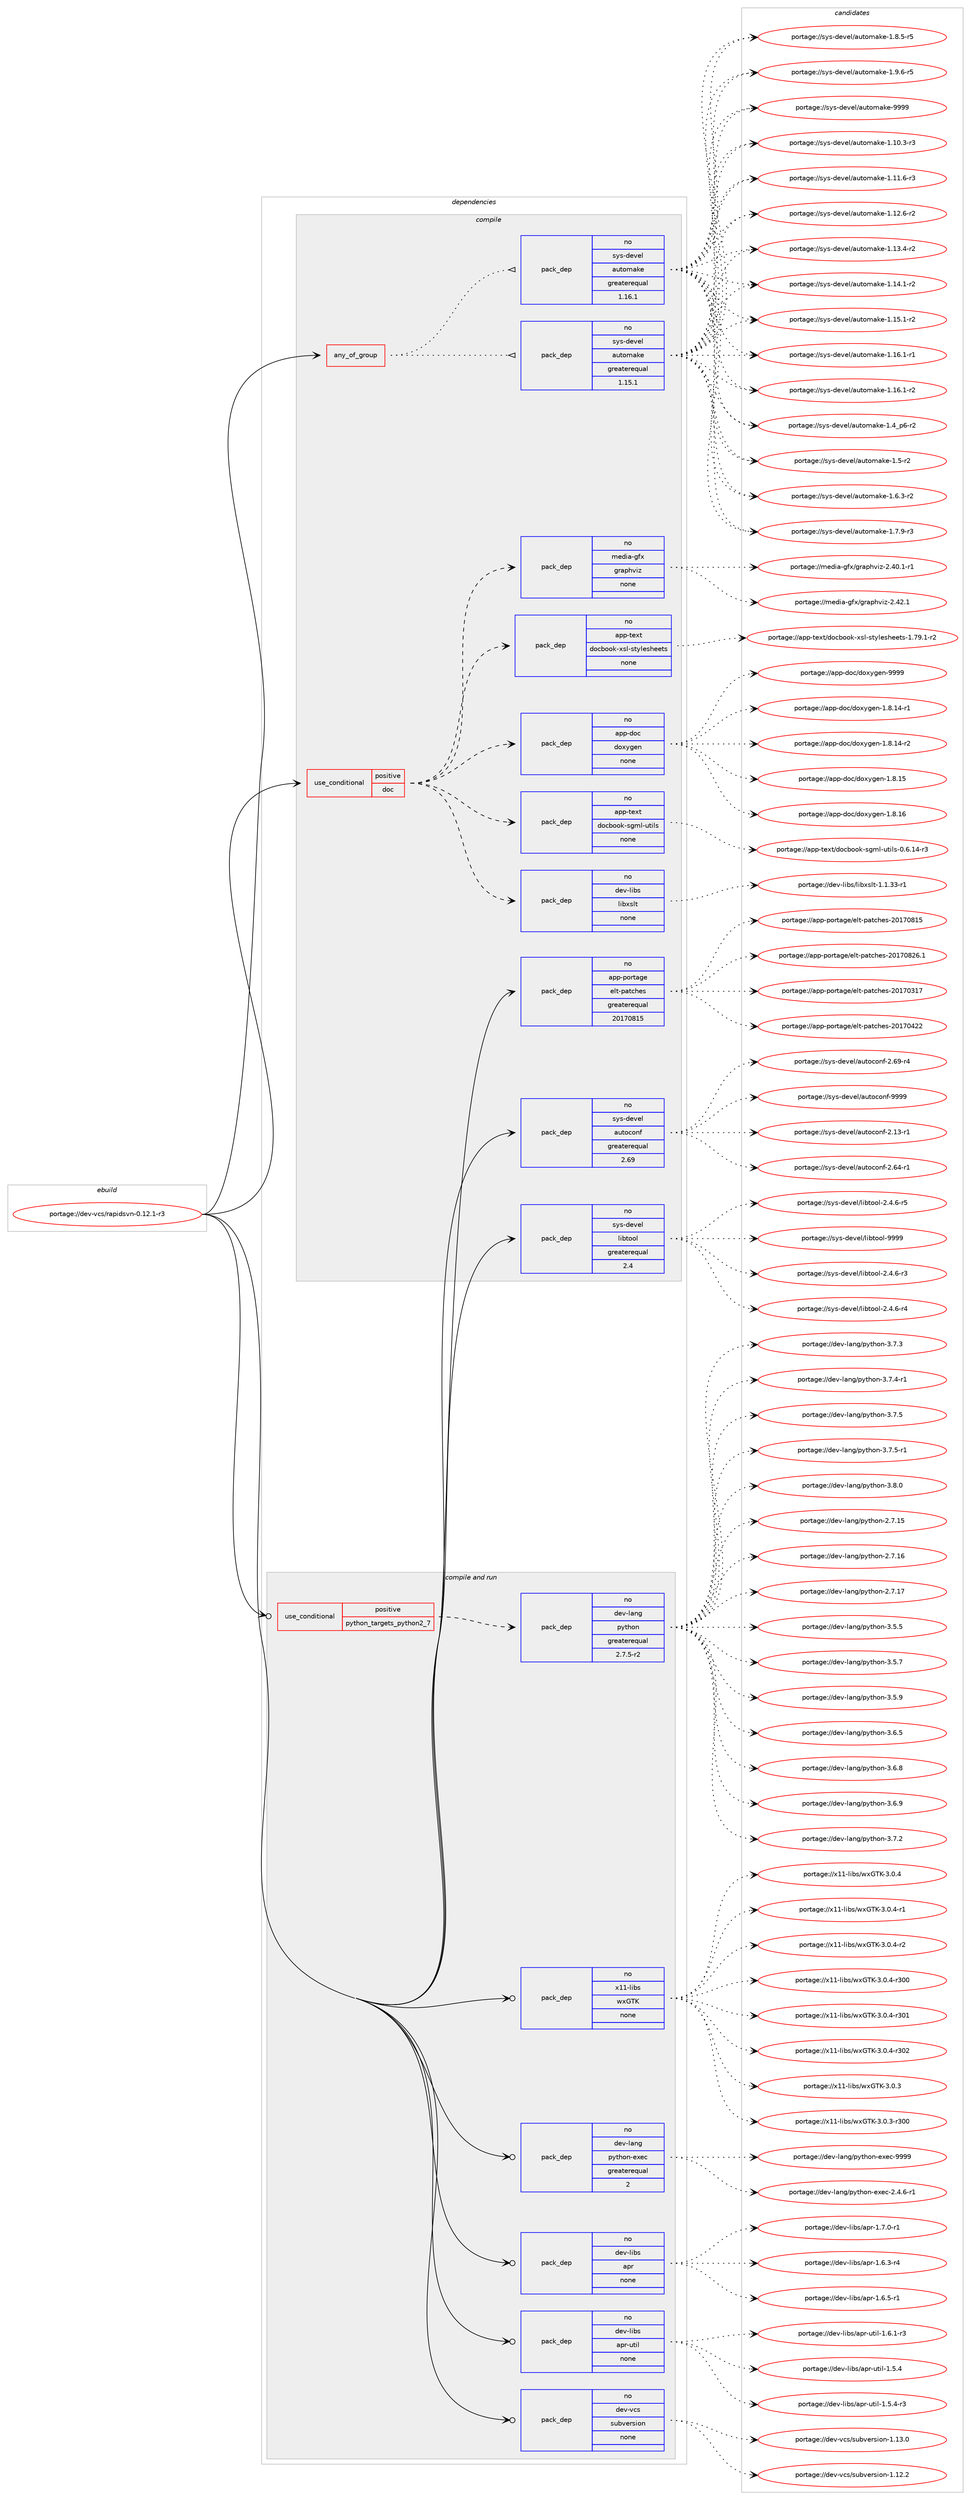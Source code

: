 digraph prolog {

# *************
# Graph options
# *************

newrank=true;
concentrate=true;
compound=true;
graph [rankdir=LR,fontname=Helvetica,fontsize=10,ranksep=1.5];#, ranksep=2.5, nodesep=0.2];
edge  [arrowhead=vee];
node  [fontname=Helvetica,fontsize=10];

# **********
# The ebuild
# **********

subgraph cluster_leftcol {
color=gray;
rank=same;
label=<<i>ebuild</i>>;
id [label="portage://dev-vcs/rapidsvn-0.12.1-r3", color=red, width=4, href="../dev-vcs/rapidsvn-0.12.1-r3.svg"];
}

# ****************
# The dependencies
# ****************

subgraph cluster_midcol {
color=gray;
label=<<i>dependencies</i>>;
subgraph cluster_compile {
fillcolor="#eeeeee";
style=filled;
label=<<i>compile</i>>;
subgraph any3670 {
dependency268296 [label=<<TABLE BORDER="0" CELLBORDER="1" CELLSPACING="0" CELLPADDING="4"><TR><TD CELLPADDING="10">any_of_group</TD></TR></TABLE>>, shape=none, color=red];subgraph pack192067 {
dependency268297 [label=<<TABLE BORDER="0" CELLBORDER="1" CELLSPACING="0" CELLPADDING="4" WIDTH="220"><TR><TD ROWSPAN="6" CELLPADDING="30">pack_dep</TD></TR><TR><TD WIDTH="110">no</TD></TR><TR><TD>sys-devel</TD></TR><TR><TD>automake</TD></TR><TR><TD>greaterequal</TD></TR><TR><TD>1.16.1</TD></TR></TABLE>>, shape=none, color=blue];
}
dependency268296:e -> dependency268297:w [weight=20,style="dotted",arrowhead="oinv"];
subgraph pack192068 {
dependency268298 [label=<<TABLE BORDER="0" CELLBORDER="1" CELLSPACING="0" CELLPADDING="4" WIDTH="220"><TR><TD ROWSPAN="6" CELLPADDING="30">pack_dep</TD></TR><TR><TD WIDTH="110">no</TD></TR><TR><TD>sys-devel</TD></TR><TR><TD>automake</TD></TR><TR><TD>greaterequal</TD></TR><TR><TD>1.15.1</TD></TR></TABLE>>, shape=none, color=blue];
}
dependency268296:e -> dependency268298:w [weight=20,style="dotted",arrowhead="oinv"];
}
id:e -> dependency268296:w [weight=20,style="solid",arrowhead="vee"];
subgraph cond72485 {
dependency268299 [label=<<TABLE BORDER="0" CELLBORDER="1" CELLSPACING="0" CELLPADDING="4"><TR><TD ROWSPAN="3" CELLPADDING="10">use_conditional</TD></TR><TR><TD>positive</TD></TR><TR><TD>doc</TD></TR></TABLE>>, shape=none, color=red];
subgraph pack192069 {
dependency268300 [label=<<TABLE BORDER="0" CELLBORDER="1" CELLSPACING="0" CELLPADDING="4" WIDTH="220"><TR><TD ROWSPAN="6" CELLPADDING="30">pack_dep</TD></TR><TR><TD WIDTH="110">no</TD></TR><TR><TD>dev-libs</TD></TR><TR><TD>libxslt</TD></TR><TR><TD>none</TD></TR><TR><TD></TD></TR></TABLE>>, shape=none, color=blue];
}
dependency268299:e -> dependency268300:w [weight=20,style="dashed",arrowhead="vee"];
subgraph pack192070 {
dependency268301 [label=<<TABLE BORDER="0" CELLBORDER="1" CELLSPACING="0" CELLPADDING="4" WIDTH="220"><TR><TD ROWSPAN="6" CELLPADDING="30">pack_dep</TD></TR><TR><TD WIDTH="110">no</TD></TR><TR><TD>app-text</TD></TR><TR><TD>docbook-sgml-utils</TD></TR><TR><TD>none</TD></TR><TR><TD></TD></TR></TABLE>>, shape=none, color=blue];
}
dependency268299:e -> dependency268301:w [weight=20,style="dashed",arrowhead="vee"];
subgraph pack192071 {
dependency268302 [label=<<TABLE BORDER="0" CELLBORDER="1" CELLSPACING="0" CELLPADDING="4" WIDTH="220"><TR><TD ROWSPAN="6" CELLPADDING="30">pack_dep</TD></TR><TR><TD WIDTH="110">no</TD></TR><TR><TD>app-doc</TD></TR><TR><TD>doxygen</TD></TR><TR><TD>none</TD></TR><TR><TD></TD></TR></TABLE>>, shape=none, color=blue];
}
dependency268299:e -> dependency268302:w [weight=20,style="dashed",arrowhead="vee"];
subgraph pack192072 {
dependency268303 [label=<<TABLE BORDER="0" CELLBORDER="1" CELLSPACING="0" CELLPADDING="4" WIDTH="220"><TR><TD ROWSPAN="6" CELLPADDING="30">pack_dep</TD></TR><TR><TD WIDTH="110">no</TD></TR><TR><TD>app-text</TD></TR><TR><TD>docbook-xsl-stylesheets</TD></TR><TR><TD>none</TD></TR><TR><TD></TD></TR></TABLE>>, shape=none, color=blue];
}
dependency268299:e -> dependency268303:w [weight=20,style="dashed",arrowhead="vee"];
subgraph pack192073 {
dependency268304 [label=<<TABLE BORDER="0" CELLBORDER="1" CELLSPACING="0" CELLPADDING="4" WIDTH="220"><TR><TD ROWSPAN="6" CELLPADDING="30">pack_dep</TD></TR><TR><TD WIDTH="110">no</TD></TR><TR><TD>media-gfx</TD></TR><TR><TD>graphviz</TD></TR><TR><TD>none</TD></TR><TR><TD></TD></TR></TABLE>>, shape=none, color=blue];
}
dependency268299:e -> dependency268304:w [weight=20,style="dashed",arrowhead="vee"];
}
id:e -> dependency268299:w [weight=20,style="solid",arrowhead="vee"];
subgraph pack192074 {
dependency268305 [label=<<TABLE BORDER="0" CELLBORDER="1" CELLSPACING="0" CELLPADDING="4" WIDTH="220"><TR><TD ROWSPAN="6" CELLPADDING="30">pack_dep</TD></TR><TR><TD WIDTH="110">no</TD></TR><TR><TD>app-portage</TD></TR><TR><TD>elt-patches</TD></TR><TR><TD>greaterequal</TD></TR><TR><TD>20170815</TD></TR></TABLE>>, shape=none, color=blue];
}
id:e -> dependency268305:w [weight=20,style="solid",arrowhead="vee"];
subgraph pack192075 {
dependency268306 [label=<<TABLE BORDER="0" CELLBORDER="1" CELLSPACING="0" CELLPADDING="4" WIDTH="220"><TR><TD ROWSPAN="6" CELLPADDING="30">pack_dep</TD></TR><TR><TD WIDTH="110">no</TD></TR><TR><TD>sys-devel</TD></TR><TR><TD>autoconf</TD></TR><TR><TD>greaterequal</TD></TR><TR><TD>2.69</TD></TR></TABLE>>, shape=none, color=blue];
}
id:e -> dependency268306:w [weight=20,style="solid",arrowhead="vee"];
subgraph pack192076 {
dependency268307 [label=<<TABLE BORDER="0" CELLBORDER="1" CELLSPACING="0" CELLPADDING="4" WIDTH="220"><TR><TD ROWSPAN="6" CELLPADDING="30">pack_dep</TD></TR><TR><TD WIDTH="110">no</TD></TR><TR><TD>sys-devel</TD></TR><TR><TD>libtool</TD></TR><TR><TD>greaterequal</TD></TR><TR><TD>2.4</TD></TR></TABLE>>, shape=none, color=blue];
}
id:e -> dependency268307:w [weight=20,style="solid",arrowhead="vee"];
}
subgraph cluster_compileandrun {
fillcolor="#eeeeee";
style=filled;
label=<<i>compile and run</i>>;
subgraph cond72486 {
dependency268308 [label=<<TABLE BORDER="0" CELLBORDER="1" CELLSPACING="0" CELLPADDING="4"><TR><TD ROWSPAN="3" CELLPADDING="10">use_conditional</TD></TR><TR><TD>positive</TD></TR><TR><TD>python_targets_python2_7</TD></TR></TABLE>>, shape=none, color=red];
subgraph pack192077 {
dependency268309 [label=<<TABLE BORDER="0" CELLBORDER="1" CELLSPACING="0" CELLPADDING="4" WIDTH="220"><TR><TD ROWSPAN="6" CELLPADDING="30">pack_dep</TD></TR><TR><TD WIDTH="110">no</TD></TR><TR><TD>dev-lang</TD></TR><TR><TD>python</TD></TR><TR><TD>greaterequal</TD></TR><TR><TD>2.7.5-r2</TD></TR></TABLE>>, shape=none, color=blue];
}
dependency268308:e -> dependency268309:w [weight=20,style="dashed",arrowhead="vee"];
}
id:e -> dependency268308:w [weight=20,style="solid",arrowhead="odotvee"];
subgraph pack192078 {
dependency268310 [label=<<TABLE BORDER="0" CELLBORDER="1" CELLSPACING="0" CELLPADDING="4" WIDTH="220"><TR><TD ROWSPAN="6" CELLPADDING="30">pack_dep</TD></TR><TR><TD WIDTH="110">no</TD></TR><TR><TD>dev-lang</TD></TR><TR><TD>python-exec</TD></TR><TR><TD>greaterequal</TD></TR><TR><TD>2</TD></TR></TABLE>>, shape=none, color=blue];
}
id:e -> dependency268310:w [weight=20,style="solid",arrowhead="odotvee"];
subgraph pack192079 {
dependency268311 [label=<<TABLE BORDER="0" CELLBORDER="1" CELLSPACING="0" CELLPADDING="4" WIDTH="220"><TR><TD ROWSPAN="6" CELLPADDING="30">pack_dep</TD></TR><TR><TD WIDTH="110">no</TD></TR><TR><TD>dev-libs</TD></TR><TR><TD>apr</TD></TR><TR><TD>none</TD></TR><TR><TD></TD></TR></TABLE>>, shape=none, color=blue];
}
id:e -> dependency268311:w [weight=20,style="solid",arrowhead="odotvee"];
subgraph pack192080 {
dependency268312 [label=<<TABLE BORDER="0" CELLBORDER="1" CELLSPACING="0" CELLPADDING="4" WIDTH="220"><TR><TD ROWSPAN="6" CELLPADDING="30">pack_dep</TD></TR><TR><TD WIDTH="110">no</TD></TR><TR><TD>dev-libs</TD></TR><TR><TD>apr-util</TD></TR><TR><TD>none</TD></TR><TR><TD></TD></TR></TABLE>>, shape=none, color=blue];
}
id:e -> dependency268312:w [weight=20,style="solid",arrowhead="odotvee"];
subgraph pack192081 {
dependency268313 [label=<<TABLE BORDER="0" CELLBORDER="1" CELLSPACING="0" CELLPADDING="4" WIDTH="220"><TR><TD ROWSPAN="6" CELLPADDING="30">pack_dep</TD></TR><TR><TD WIDTH="110">no</TD></TR><TR><TD>dev-vcs</TD></TR><TR><TD>subversion</TD></TR><TR><TD>none</TD></TR><TR><TD></TD></TR></TABLE>>, shape=none, color=blue];
}
id:e -> dependency268313:w [weight=20,style="solid",arrowhead="odotvee"];
subgraph pack192082 {
dependency268314 [label=<<TABLE BORDER="0" CELLBORDER="1" CELLSPACING="0" CELLPADDING="4" WIDTH="220"><TR><TD ROWSPAN="6" CELLPADDING="30">pack_dep</TD></TR><TR><TD WIDTH="110">no</TD></TR><TR><TD>x11-libs</TD></TR><TR><TD>wxGTK</TD></TR><TR><TD>none</TD></TR><TR><TD></TD></TR></TABLE>>, shape=none, color=blue];
}
id:e -> dependency268314:w [weight=20,style="solid",arrowhead="odotvee"];
}
subgraph cluster_run {
fillcolor="#eeeeee";
style=filled;
label=<<i>run</i>>;
}
}

# **************
# The candidates
# **************

subgraph cluster_choices {
rank=same;
color=gray;
label=<<i>candidates</i>>;

subgraph choice192067 {
color=black;
nodesep=1;
choiceportage11512111545100101118101108479711711611110997107101454946494846514511451 [label="portage://sys-devel/automake-1.10.3-r3", color=red, width=4,href="../sys-devel/automake-1.10.3-r3.svg"];
choiceportage11512111545100101118101108479711711611110997107101454946494946544511451 [label="portage://sys-devel/automake-1.11.6-r3", color=red, width=4,href="../sys-devel/automake-1.11.6-r3.svg"];
choiceportage11512111545100101118101108479711711611110997107101454946495046544511450 [label="portage://sys-devel/automake-1.12.6-r2", color=red, width=4,href="../sys-devel/automake-1.12.6-r2.svg"];
choiceportage11512111545100101118101108479711711611110997107101454946495146524511450 [label="portage://sys-devel/automake-1.13.4-r2", color=red, width=4,href="../sys-devel/automake-1.13.4-r2.svg"];
choiceportage11512111545100101118101108479711711611110997107101454946495246494511450 [label="portage://sys-devel/automake-1.14.1-r2", color=red, width=4,href="../sys-devel/automake-1.14.1-r2.svg"];
choiceportage11512111545100101118101108479711711611110997107101454946495346494511450 [label="portage://sys-devel/automake-1.15.1-r2", color=red, width=4,href="../sys-devel/automake-1.15.1-r2.svg"];
choiceportage11512111545100101118101108479711711611110997107101454946495446494511449 [label="portage://sys-devel/automake-1.16.1-r1", color=red, width=4,href="../sys-devel/automake-1.16.1-r1.svg"];
choiceportage11512111545100101118101108479711711611110997107101454946495446494511450 [label="portage://sys-devel/automake-1.16.1-r2", color=red, width=4,href="../sys-devel/automake-1.16.1-r2.svg"];
choiceportage115121115451001011181011084797117116111109971071014549465295112544511450 [label="portage://sys-devel/automake-1.4_p6-r2", color=red, width=4,href="../sys-devel/automake-1.4_p6-r2.svg"];
choiceportage11512111545100101118101108479711711611110997107101454946534511450 [label="portage://sys-devel/automake-1.5-r2", color=red, width=4,href="../sys-devel/automake-1.5-r2.svg"];
choiceportage115121115451001011181011084797117116111109971071014549465446514511450 [label="portage://sys-devel/automake-1.6.3-r2", color=red, width=4,href="../sys-devel/automake-1.6.3-r2.svg"];
choiceportage115121115451001011181011084797117116111109971071014549465546574511451 [label="portage://sys-devel/automake-1.7.9-r3", color=red, width=4,href="../sys-devel/automake-1.7.9-r3.svg"];
choiceportage115121115451001011181011084797117116111109971071014549465646534511453 [label="portage://sys-devel/automake-1.8.5-r5", color=red, width=4,href="../sys-devel/automake-1.8.5-r5.svg"];
choiceportage115121115451001011181011084797117116111109971071014549465746544511453 [label="portage://sys-devel/automake-1.9.6-r5", color=red, width=4,href="../sys-devel/automake-1.9.6-r5.svg"];
choiceportage115121115451001011181011084797117116111109971071014557575757 [label="portage://sys-devel/automake-9999", color=red, width=4,href="../sys-devel/automake-9999.svg"];
dependency268297:e -> choiceportage11512111545100101118101108479711711611110997107101454946494846514511451:w [style=dotted,weight="100"];
dependency268297:e -> choiceportage11512111545100101118101108479711711611110997107101454946494946544511451:w [style=dotted,weight="100"];
dependency268297:e -> choiceportage11512111545100101118101108479711711611110997107101454946495046544511450:w [style=dotted,weight="100"];
dependency268297:e -> choiceportage11512111545100101118101108479711711611110997107101454946495146524511450:w [style=dotted,weight="100"];
dependency268297:e -> choiceportage11512111545100101118101108479711711611110997107101454946495246494511450:w [style=dotted,weight="100"];
dependency268297:e -> choiceportage11512111545100101118101108479711711611110997107101454946495346494511450:w [style=dotted,weight="100"];
dependency268297:e -> choiceportage11512111545100101118101108479711711611110997107101454946495446494511449:w [style=dotted,weight="100"];
dependency268297:e -> choiceportage11512111545100101118101108479711711611110997107101454946495446494511450:w [style=dotted,weight="100"];
dependency268297:e -> choiceportage115121115451001011181011084797117116111109971071014549465295112544511450:w [style=dotted,weight="100"];
dependency268297:e -> choiceportage11512111545100101118101108479711711611110997107101454946534511450:w [style=dotted,weight="100"];
dependency268297:e -> choiceportage115121115451001011181011084797117116111109971071014549465446514511450:w [style=dotted,weight="100"];
dependency268297:e -> choiceportage115121115451001011181011084797117116111109971071014549465546574511451:w [style=dotted,weight="100"];
dependency268297:e -> choiceportage115121115451001011181011084797117116111109971071014549465646534511453:w [style=dotted,weight="100"];
dependency268297:e -> choiceportage115121115451001011181011084797117116111109971071014549465746544511453:w [style=dotted,weight="100"];
dependency268297:e -> choiceportage115121115451001011181011084797117116111109971071014557575757:w [style=dotted,weight="100"];
}
subgraph choice192068 {
color=black;
nodesep=1;
choiceportage11512111545100101118101108479711711611110997107101454946494846514511451 [label="portage://sys-devel/automake-1.10.3-r3", color=red, width=4,href="../sys-devel/automake-1.10.3-r3.svg"];
choiceportage11512111545100101118101108479711711611110997107101454946494946544511451 [label="portage://sys-devel/automake-1.11.6-r3", color=red, width=4,href="../sys-devel/automake-1.11.6-r3.svg"];
choiceportage11512111545100101118101108479711711611110997107101454946495046544511450 [label="portage://sys-devel/automake-1.12.6-r2", color=red, width=4,href="../sys-devel/automake-1.12.6-r2.svg"];
choiceportage11512111545100101118101108479711711611110997107101454946495146524511450 [label="portage://sys-devel/automake-1.13.4-r2", color=red, width=4,href="../sys-devel/automake-1.13.4-r2.svg"];
choiceportage11512111545100101118101108479711711611110997107101454946495246494511450 [label="portage://sys-devel/automake-1.14.1-r2", color=red, width=4,href="../sys-devel/automake-1.14.1-r2.svg"];
choiceportage11512111545100101118101108479711711611110997107101454946495346494511450 [label="portage://sys-devel/automake-1.15.1-r2", color=red, width=4,href="../sys-devel/automake-1.15.1-r2.svg"];
choiceportage11512111545100101118101108479711711611110997107101454946495446494511449 [label="portage://sys-devel/automake-1.16.1-r1", color=red, width=4,href="../sys-devel/automake-1.16.1-r1.svg"];
choiceportage11512111545100101118101108479711711611110997107101454946495446494511450 [label="portage://sys-devel/automake-1.16.1-r2", color=red, width=4,href="../sys-devel/automake-1.16.1-r2.svg"];
choiceportage115121115451001011181011084797117116111109971071014549465295112544511450 [label="portage://sys-devel/automake-1.4_p6-r2", color=red, width=4,href="../sys-devel/automake-1.4_p6-r2.svg"];
choiceportage11512111545100101118101108479711711611110997107101454946534511450 [label="portage://sys-devel/automake-1.5-r2", color=red, width=4,href="../sys-devel/automake-1.5-r2.svg"];
choiceportage115121115451001011181011084797117116111109971071014549465446514511450 [label="portage://sys-devel/automake-1.6.3-r2", color=red, width=4,href="../sys-devel/automake-1.6.3-r2.svg"];
choiceportage115121115451001011181011084797117116111109971071014549465546574511451 [label="portage://sys-devel/automake-1.7.9-r3", color=red, width=4,href="../sys-devel/automake-1.7.9-r3.svg"];
choiceportage115121115451001011181011084797117116111109971071014549465646534511453 [label="portage://sys-devel/automake-1.8.5-r5", color=red, width=4,href="../sys-devel/automake-1.8.5-r5.svg"];
choiceportage115121115451001011181011084797117116111109971071014549465746544511453 [label="portage://sys-devel/automake-1.9.6-r5", color=red, width=4,href="../sys-devel/automake-1.9.6-r5.svg"];
choiceportage115121115451001011181011084797117116111109971071014557575757 [label="portage://sys-devel/automake-9999", color=red, width=4,href="../sys-devel/automake-9999.svg"];
dependency268298:e -> choiceportage11512111545100101118101108479711711611110997107101454946494846514511451:w [style=dotted,weight="100"];
dependency268298:e -> choiceportage11512111545100101118101108479711711611110997107101454946494946544511451:w [style=dotted,weight="100"];
dependency268298:e -> choiceportage11512111545100101118101108479711711611110997107101454946495046544511450:w [style=dotted,weight="100"];
dependency268298:e -> choiceportage11512111545100101118101108479711711611110997107101454946495146524511450:w [style=dotted,weight="100"];
dependency268298:e -> choiceportage11512111545100101118101108479711711611110997107101454946495246494511450:w [style=dotted,weight="100"];
dependency268298:e -> choiceportage11512111545100101118101108479711711611110997107101454946495346494511450:w [style=dotted,weight="100"];
dependency268298:e -> choiceportage11512111545100101118101108479711711611110997107101454946495446494511449:w [style=dotted,weight="100"];
dependency268298:e -> choiceportage11512111545100101118101108479711711611110997107101454946495446494511450:w [style=dotted,weight="100"];
dependency268298:e -> choiceportage115121115451001011181011084797117116111109971071014549465295112544511450:w [style=dotted,weight="100"];
dependency268298:e -> choiceportage11512111545100101118101108479711711611110997107101454946534511450:w [style=dotted,weight="100"];
dependency268298:e -> choiceportage115121115451001011181011084797117116111109971071014549465446514511450:w [style=dotted,weight="100"];
dependency268298:e -> choiceportage115121115451001011181011084797117116111109971071014549465546574511451:w [style=dotted,weight="100"];
dependency268298:e -> choiceportage115121115451001011181011084797117116111109971071014549465646534511453:w [style=dotted,weight="100"];
dependency268298:e -> choiceportage115121115451001011181011084797117116111109971071014549465746544511453:w [style=dotted,weight="100"];
dependency268298:e -> choiceportage115121115451001011181011084797117116111109971071014557575757:w [style=dotted,weight="100"];
}
subgraph choice192069 {
color=black;
nodesep=1;
choiceportage10010111845108105981154710810598120115108116454946494651514511449 [label="portage://dev-libs/libxslt-1.1.33-r1", color=red, width=4,href="../dev-libs/libxslt-1.1.33-r1.svg"];
dependency268300:e -> choiceportage10010111845108105981154710810598120115108116454946494651514511449:w [style=dotted,weight="100"];
}
subgraph choice192070 {
color=black;
nodesep=1;
choiceportage97112112451161011201164710011199981111111074511510310910845117116105108115454846544649524511451 [label="portage://app-text/docbook-sgml-utils-0.6.14-r3", color=red, width=4,href="../app-text/docbook-sgml-utils-0.6.14-r3.svg"];
dependency268301:e -> choiceportage97112112451161011201164710011199981111111074511510310910845117116105108115454846544649524511451:w [style=dotted,weight="100"];
}
subgraph choice192071 {
color=black;
nodesep=1;
choiceportage97112112451001119947100111120121103101110454946564649524511449 [label="portage://app-doc/doxygen-1.8.14-r1", color=red, width=4,href="../app-doc/doxygen-1.8.14-r1.svg"];
choiceportage97112112451001119947100111120121103101110454946564649524511450 [label="portage://app-doc/doxygen-1.8.14-r2", color=red, width=4,href="../app-doc/doxygen-1.8.14-r2.svg"];
choiceportage9711211245100111994710011112012110310111045494656464953 [label="portage://app-doc/doxygen-1.8.15", color=red, width=4,href="../app-doc/doxygen-1.8.15.svg"];
choiceportage9711211245100111994710011112012110310111045494656464954 [label="portage://app-doc/doxygen-1.8.16", color=red, width=4,href="../app-doc/doxygen-1.8.16.svg"];
choiceportage971121124510011199471001111201211031011104557575757 [label="portage://app-doc/doxygen-9999", color=red, width=4,href="../app-doc/doxygen-9999.svg"];
dependency268302:e -> choiceportage97112112451001119947100111120121103101110454946564649524511449:w [style=dotted,weight="100"];
dependency268302:e -> choiceportage97112112451001119947100111120121103101110454946564649524511450:w [style=dotted,weight="100"];
dependency268302:e -> choiceportage9711211245100111994710011112012110310111045494656464953:w [style=dotted,weight="100"];
dependency268302:e -> choiceportage9711211245100111994710011112012110310111045494656464954:w [style=dotted,weight="100"];
dependency268302:e -> choiceportage971121124510011199471001111201211031011104557575757:w [style=dotted,weight="100"];
}
subgraph choice192072 {
color=black;
nodesep=1;
choiceportage97112112451161011201164710011199981111111074512011510845115116121108101115104101101116115454946555746494511450 [label="portage://app-text/docbook-xsl-stylesheets-1.79.1-r2", color=red, width=4,href="../app-text/docbook-xsl-stylesheets-1.79.1-r2.svg"];
dependency268303:e -> choiceportage97112112451161011201164710011199981111111074512011510845115116121108101115104101101116115454946555746494511450:w [style=dotted,weight="100"];
}
subgraph choice192073 {
color=black;
nodesep=1;
choiceportage10910110010597451031021204710311497112104118105122455046524846494511449 [label="portage://media-gfx/graphviz-2.40.1-r1", color=red, width=4,href="../media-gfx/graphviz-2.40.1-r1.svg"];
choiceportage1091011001059745103102120471031149711210411810512245504652504649 [label="portage://media-gfx/graphviz-2.42.1", color=red, width=4,href="../media-gfx/graphviz-2.42.1.svg"];
dependency268304:e -> choiceportage10910110010597451031021204710311497112104118105122455046524846494511449:w [style=dotted,weight="100"];
dependency268304:e -> choiceportage1091011001059745103102120471031149711210411810512245504652504649:w [style=dotted,weight="100"];
}
subgraph choice192074 {
color=black;
nodesep=1;
choiceportage97112112451121111141169710310147101108116451129711699104101115455048495548514955 [label="portage://app-portage/elt-patches-20170317", color=red, width=4,href="../app-portage/elt-patches-20170317.svg"];
choiceportage97112112451121111141169710310147101108116451129711699104101115455048495548525050 [label="portage://app-portage/elt-patches-20170422", color=red, width=4,href="../app-portage/elt-patches-20170422.svg"];
choiceportage97112112451121111141169710310147101108116451129711699104101115455048495548564953 [label="portage://app-portage/elt-patches-20170815", color=red, width=4,href="../app-portage/elt-patches-20170815.svg"];
choiceportage971121124511211111411697103101471011081164511297116991041011154550484955485650544649 [label="portage://app-portage/elt-patches-20170826.1", color=red, width=4,href="../app-portage/elt-patches-20170826.1.svg"];
dependency268305:e -> choiceportage97112112451121111141169710310147101108116451129711699104101115455048495548514955:w [style=dotted,weight="100"];
dependency268305:e -> choiceportage97112112451121111141169710310147101108116451129711699104101115455048495548525050:w [style=dotted,weight="100"];
dependency268305:e -> choiceportage97112112451121111141169710310147101108116451129711699104101115455048495548564953:w [style=dotted,weight="100"];
dependency268305:e -> choiceportage971121124511211111411697103101471011081164511297116991041011154550484955485650544649:w [style=dotted,weight="100"];
}
subgraph choice192075 {
color=black;
nodesep=1;
choiceportage1151211154510010111810110847971171161119911111010245504649514511449 [label="portage://sys-devel/autoconf-2.13-r1", color=red, width=4,href="../sys-devel/autoconf-2.13-r1.svg"];
choiceportage1151211154510010111810110847971171161119911111010245504654524511449 [label="portage://sys-devel/autoconf-2.64-r1", color=red, width=4,href="../sys-devel/autoconf-2.64-r1.svg"];
choiceportage1151211154510010111810110847971171161119911111010245504654574511452 [label="portage://sys-devel/autoconf-2.69-r4", color=red, width=4,href="../sys-devel/autoconf-2.69-r4.svg"];
choiceportage115121115451001011181011084797117116111991111101024557575757 [label="portage://sys-devel/autoconf-9999", color=red, width=4,href="../sys-devel/autoconf-9999.svg"];
dependency268306:e -> choiceportage1151211154510010111810110847971171161119911111010245504649514511449:w [style=dotted,weight="100"];
dependency268306:e -> choiceportage1151211154510010111810110847971171161119911111010245504654524511449:w [style=dotted,weight="100"];
dependency268306:e -> choiceportage1151211154510010111810110847971171161119911111010245504654574511452:w [style=dotted,weight="100"];
dependency268306:e -> choiceportage115121115451001011181011084797117116111991111101024557575757:w [style=dotted,weight="100"];
}
subgraph choice192076 {
color=black;
nodesep=1;
choiceportage1151211154510010111810110847108105981161111111084550465246544511451 [label="portage://sys-devel/libtool-2.4.6-r3", color=red, width=4,href="../sys-devel/libtool-2.4.6-r3.svg"];
choiceportage1151211154510010111810110847108105981161111111084550465246544511452 [label="portage://sys-devel/libtool-2.4.6-r4", color=red, width=4,href="../sys-devel/libtool-2.4.6-r4.svg"];
choiceportage1151211154510010111810110847108105981161111111084550465246544511453 [label="portage://sys-devel/libtool-2.4.6-r5", color=red, width=4,href="../sys-devel/libtool-2.4.6-r5.svg"];
choiceportage1151211154510010111810110847108105981161111111084557575757 [label="portage://sys-devel/libtool-9999", color=red, width=4,href="../sys-devel/libtool-9999.svg"];
dependency268307:e -> choiceportage1151211154510010111810110847108105981161111111084550465246544511451:w [style=dotted,weight="100"];
dependency268307:e -> choiceportage1151211154510010111810110847108105981161111111084550465246544511452:w [style=dotted,weight="100"];
dependency268307:e -> choiceportage1151211154510010111810110847108105981161111111084550465246544511453:w [style=dotted,weight="100"];
dependency268307:e -> choiceportage1151211154510010111810110847108105981161111111084557575757:w [style=dotted,weight="100"];
}
subgraph choice192077 {
color=black;
nodesep=1;
choiceportage10010111845108971101034711212111610411111045504655464953 [label="portage://dev-lang/python-2.7.15", color=red, width=4,href="../dev-lang/python-2.7.15.svg"];
choiceportage10010111845108971101034711212111610411111045504655464954 [label="portage://dev-lang/python-2.7.16", color=red, width=4,href="../dev-lang/python-2.7.16.svg"];
choiceportage10010111845108971101034711212111610411111045504655464955 [label="portage://dev-lang/python-2.7.17", color=red, width=4,href="../dev-lang/python-2.7.17.svg"];
choiceportage100101118451089711010347112121116104111110455146534653 [label="portage://dev-lang/python-3.5.5", color=red, width=4,href="../dev-lang/python-3.5.5.svg"];
choiceportage100101118451089711010347112121116104111110455146534655 [label="portage://dev-lang/python-3.5.7", color=red, width=4,href="../dev-lang/python-3.5.7.svg"];
choiceportage100101118451089711010347112121116104111110455146534657 [label="portage://dev-lang/python-3.5.9", color=red, width=4,href="../dev-lang/python-3.5.9.svg"];
choiceportage100101118451089711010347112121116104111110455146544653 [label="portage://dev-lang/python-3.6.5", color=red, width=4,href="../dev-lang/python-3.6.5.svg"];
choiceportage100101118451089711010347112121116104111110455146544656 [label="portage://dev-lang/python-3.6.8", color=red, width=4,href="../dev-lang/python-3.6.8.svg"];
choiceportage100101118451089711010347112121116104111110455146544657 [label="portage://dev-lang/python-3.6.9", color=red, width=4,href="../dev-lang/python-3.6.9.svg"];
choiceportage100101118451089711010347112121116104111110455146554650 [label="portage://dev-lang/python-3.7.2", color=red, width=4,href="../dev-lang/python-3.7.2.svg"];
choiceportage100101118451089711010347112121116104111110455146554651 [label="portage://dev-lang/python-3.7.3", color=red, width=4,href="../dev-lang/python-3.7.3.svg"];
choiceportage1001011184510897110103471121211161041111104551465546524511449 [label="portage://dev-lang/python-3.7.4-r1", color=red, width=4,href="../dev-lang/python-3.7.4-r1.svg"];
choiceportage100101118451089711010347112121116104111110455146554653 [label="portage://dev-lang/python-3.7.5", color=red, width=4,href="../dev-lang/python-3.7.5.svg"];
choiceportage1001011184510897110103471121211161041111104551465546534511449 [label="portage://dev-lang/python-3.7.5-r1", color=red, width=4,href="../dev-lang/python-3.7.5-r1.svg"];
choiceportage100101118451089711010347112121116104111110455146564648 [label="portage://dev-lang/python-3.8.0", color=red, width=4,href="../dev-lang/python-3.8.0.svg"];
dependency268309:e -> choiceportage10010111845108971101034711212111610411111045504655464953:w [style=dotted,weight="100"];
dependency268309:e -> choiceportage10010111845108971101034711212111610411111045504655464954:w [style=dotted,weight="100"];
dependency268309:e -> choiceportage10010111845108971101034711212111610411111045504655464955:w [style=dotted,weight="100"];
dependency268309:e -> choiceportage100101118451089711010347112121116104111110455146534653:w [style=dotted,weight="100"];
dependency268309:e -> choiceportage100101118451089711010347112121116104111110455146534655:w [style=dotted,weight="100"];
dependency268309:e -> choiceportage100101118451089711010347112121116104111110455146534657:w [style=dotted,weight="100"];
dependency268309:e -> choiceportage100101118451089711010347112121116104111110455146544653:w [style=dotted,weight="100"];
dependency268309:e -> choiceportage100101118451089711010347112121116104111110455146544656:w [style=dotted,weight="100"];
dependency268309:e -> choiceportage100101118451089711010347112121116104111110455146544657:w [style=dotted,weight="100"];
dependency268309:e -> choiceportage100101118451089711010347112121116104111110455146554650:w [style=dotted,weight="100"];
dependency268309:e -> choiceportage100101118451089711010347112121116104111110455146554651:w [style=dotted,weight="100"];
dependency268309:e -> choiceportage1001011184510897110103471121211161041111104551465546524511449:w [style=dotted,weight="100"];
dependency268309:e -> choiceportage100101118451089711010347112121116104111110455146554653:w [style=dotted,weight="100"];
dependency268309:e -> choiceportage1001011184510897110103471121211161041111104551465546534511449:w [style=dotted,weight="100"];
dependency268309:e -> choiceportage100101118451089711010347112121116104111110455146564648:w [style=dotted,weight="100"];
}
subgraph choice192078 {
color=black;
nodesep=1;
choiceportage10010111845108971101034711212111610411111045101120101994550465246544511449 [label="portage://dev-lang/python-exec-2.4.6-r1", color=red, width=4,href="../dev-lang/python-exec-2.4.6-r1.svg"];
choiceportage10010111845108971101034711212111610411111045101120101994557575757 [label="portage://dev-lang/python-exec-9999", color=red, width=4,href="../dev-lang/python-exec-9999.svg"];
dependency268310:e -> choiceportage10010111845108971101034711212111610411111045101120101994550465246544511449:w [style=dotted,weight="100"];
dependency268310:e -> choiceportage10010111845108971101034711212111610411111045101120101994557575757:w [style=dotted,weight="100"];
}
subgraph choice192079 {
color=black;
nodesep=1;
choiceportage100101118451081059811547971121144549465446514511452 [label="portage://dev-libs/apr-1.6.3-r4", color=red, width=4,href="../dev-libs/apr-1.6.3-r4.svg"];
choiceportage100101118451081059811547971121144549465446534511449 [label="portage://dev-libs/apr-1.6.5-r1", color=red, width=4,href="../dev-libs/apr-1.6.5-r1.svg"];
choiceportage100101118451081059811547971121144549465546484511449 [label="portage://dev-libs/apr-1.7.0-r1", color=red, width=4,href="../dev-libs/apr-1.7.0-r1.svg"];
dependency268311:e -> choiceportage100101118451081059811547971121144549465446514511452:w [style=dotted,weight="100"];
dependency268311:e -> choiceportage100101118451081059811547971121144549465446534511449:w [style=dotted,weight="100"];
dependency268311:e -> choiceportage100101118451081059811547971121144549465546484511449:w [style=dotted,weight="100"];
}
subgraph choice192080 {
color=black;
nodesep=1;
choiceportage1001011184510810598115479711211445117116105108454946534652 [label="portage://dev-libs/apr-util-1.5.4", color=red, width=4,href="../dev-libs/apr-util-1.5.4.svg"];
choiceportage10010111845108105981154797112114451171161051084549465346524511451 [label="portage://dev-libs/apr-util-1.5.4-r3", color=red, width=4,href="../dev-libs/apr-util-1.5.4-r3.svg"];
choiceportage10010111845108105981154797112114451171161051084549465446494511451 [label="portage://dev-libs/apr-util-1.6.1-r3", color=red, width=4,href="../dev-libs/apr-util-1.6.1-r3.svg"];
dependency268312:e -> choiceportage1001011184510810598115479711211445117116105108454946534652:w [style=dotted,weight="100"];
dependency268312:e -> choiceportage10010111845108105981154797112114451171161051084549465346524511451:w [style=dotted,weight="100"];
dependency268312:e -> choiceportage10010111845108105981154797112114451171161051084549465446494511451:w [style=dotted,weight="100"];
}
subgraph choice192081 {
color=black;
nodesep=1;
choiceportage1001011184511899115471151179811810111411510511111045494649504650 [label="portage://dev-vcs/subversion-1.12.2", color=red, width=4,href="../dev-vcs/subversion-1.12.2.svg"];
choiceportage1001011184511899115471151179811810111411510511111045494649514648 [label="portage://dev-vcs/subversion-1.13.0", color=red, width=4,href="../dev-vcs/subversion-1.13.0.svg"];
dependency268313:e -> choiceportage1001011184511899115471151179811810111411510511111045494649504650:w [style=dotted,weight="100"];
dependency268313:e -> choiceportage1001011184511899115471151179811810111411510511111045494649514648:w [style=dotted,weight="100"];
}
subgraph choice192082 {
color=black;
nodesep=1;
choiceportage1204949451081059811547119120718475455146484651 [label="portage://x11-libs/wxGTK-3.0.3", color=red, width=4,href="../x11-libs/wxGTK-3.0.3.svg"];
choiceportage120494945108105981154711912071847545514648465145114514848 [label="portage://x11-libs/wxGTK-3.0.3-r300", color=red, width=4,href="../x11-libs/wxGTK-3.0.3-r300.svg"];
choiceportage1204949451081059811547119120718475455146484652 [label="portage://x11-libs/wxGTK-3.0.4", color=red, width=4,href="../x11-libs/wxGTK-3.0.4.svg"];
choiceportage12049494510810598115471191207184754551464846524511449 [label="portage://x11-libs/wxGTK-3.0.4-r1", color=red, width=4,href="../x11-libs/wxGTK-3.0.4-r1.svg"];
choiceportage12049494510810598115471191207184754551464846524511450 [label="portage://x11-libs/wxGTK-3.0.4-r2", color=red, width=4,href="../x11-libs/wxGTK-3.0.4-r2.svg"];
choiceportage120494945108105981154711912071847545514648465245114514848 [label="portage://x11-libs/wxGTK-3.0.4-r300", color=red, width=4,href="../x11-libs/wxGTK-3.0.4-r300.svg"];
choiceportage120494945108105981154711912071847545514648465245114514849 [label="portage://x11-libs/wxGTK-3.0.4-r301", color=red, width=4,href="../x11-libs/wxGTK-3.0.4-r301.svg"];
choiceportage120494945108105981154711912071847545514648465245114514850 [label="portage://x11-libs/wxGTK-3.0.4-r302", color=red, width=4,href="../x11-libs/wxGTK-3.0.4-r302.svg"];
dependency268314:e -> choiceportage1204949451081059811547119120718475455146484651:w [style=dotted,weight="100"];
dependency268314:e -> choiceportage120494945108105981154711912071847545514648465145114514848:w [style=dotted,weight="100"];
dependency268314:e -> choiceportage1204949451081059811547119120718475455146484652:w [style=dotted,weight="100"];
dependency268314:e -> choiceportage12049494510810598115471191207184754551464846524511449:w [style=dotted,weight="100"];
dependency268314:e -> choiceportage12049494510810598115471191207184754551464846524511450:w [style=dotted,weight="100"];
dependency268314:e -> choiceportage120494945108105981154711912071847545514648465245114514848:w [style=dotted,weight="100"];
dependency268314:e -> choiceportage120494945108105981154711912071847545514648465245114514849:w [style=dotted,weight="100"];
dependency268314:e -> choiceportage120494945108105981154711912071847545514648465245114514850:w [style=dotted,weight="100"];
}
}

}
